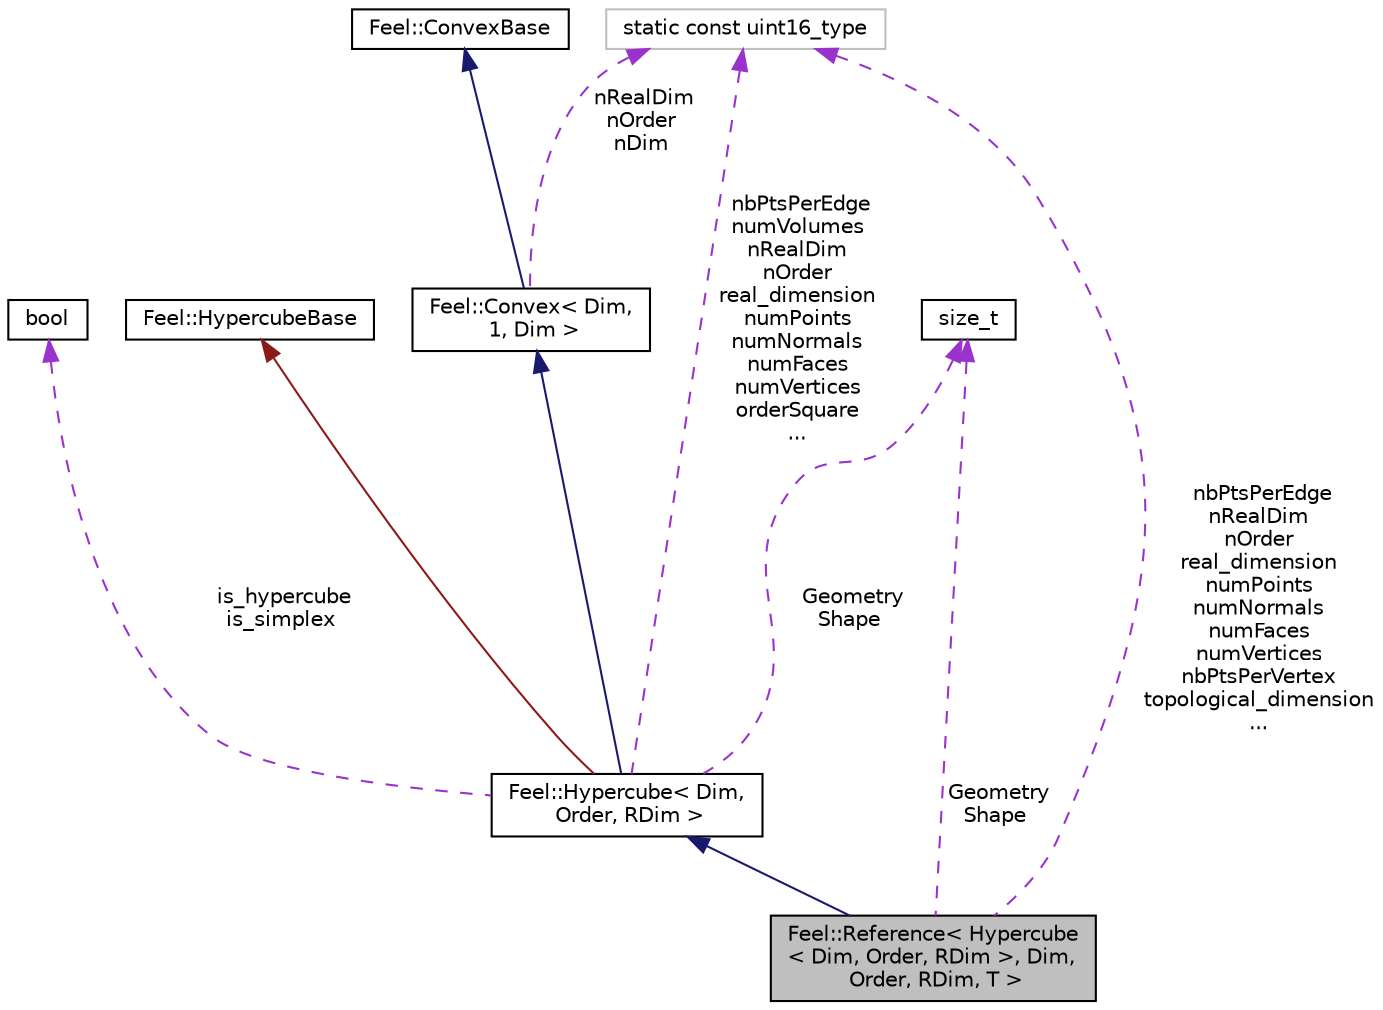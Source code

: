 digraph "Feel::Reference&lt; Hypercube&lt; Dim, Order, RDim &gt;, Dim, Order, RDim, T &gt;"
{
 // LATEX_PDF_SIZE
  edge [fontname="Helvetica",fontsize="10",labelfontname="Helvetica",labelfontsize="10"];
  node [fontname="Helvetica",fontsize="10",shape=record];
  Node1 [label="Feel::Reference\< Hypercube\l\< Dim, Order, RDim \>, Dim,\l Order, RDim, T \>",height=0.2,width=0.4,color="black", fillcolor="grey75", style="filled", fontcolor="black",tooltip=" "];
  Node2 -> Node1 [dir="back",color="midnightblue",fontsize="10",style="solid",fontname="Helvetica"];
  Node2 [label="Feel::Hypercube\< Dim,\l Order, RDim \>",height=0.2,width=0.4,color="black", fillcolor="white", style="filled",URL="$classFeel_1_1Hypercube.html",tooltip=" "];
  Node3 -> Node2 [dir="back",color="midnightblue",fontsize="10",style="solid",fontname="Helvetica"];
  Node3 [label="Feel::Convex\< Dim,\l 1, Dim \>",height=0.2,width=0.4,color="black", fillcolor="white", style="filled",URL="$classFeel_1_1Convex.html",tooltip=" "];
  Node4 -> Node3 [dir="back",color="midnightblue",fontsize="10",style="solid",fontname="Helvetica"];
  Node4 [label="Feel::ConvexBase",height=0.2,width=0.4,color="black", fillcolor="white", style="filled",URL="$classFeel_1_1ConvexBase.html",tooltip=" "];
  Node5 -> Node3 [dir="back",color="darkorchid3",fontsize="10",style="dashed",label=" nRealDim\nnOrder\nnDim" ,fontname="Helvetica"];
  Node5 [label="static const uint16_type",height=0.2,width=0.4,color="grey75", fillcolor="white", style="filled",tooltip=" "];
  Node6 -> Node2 [dir="back",color="firebrick4",fontsize="10",style="solid",fontname="Helvetica"];
  Node6 [label="Feel::HypercubeBase",height=0.2,width=0.4,color="black", fillcolor="white", style="filled",URL="$classFeel_1_1HypercubeBase.html",tooltip=" "];
  Node7 -> Node2 [dir="back",color="darkorchid3",fontsize="10",style="dashed",label=" Geometry\nShape" ,fontname="Helvetica"];
  Node7 [label="size_t",height=0.2,width=0.4,color="black", fillcolor="white", style="filled",URL="$classsize__t.html",tooltip=" "];
  Node5 -> Node2 [dir="back",color="darkorchid3",fontsize="10",style="dashed",label=" nbPtsPerEdge\nnumVolumes\nnRealDim\nnOrder\nreal_dimension\nnumPoints\nnumNormals\nnumFaces\nnumVertices\norderSquare\n..." ,fontname="Helvetica"];
  Node8 -> Node2 [dir="back",color="darkorchid3",fontsize="10",style="dashed",label=" is_hypercube\nis_simplex" ,fontname="Helvetica"];
  Node8 [label="bool",height=0.2,width=0.4,color="black", fillcolor="white", style="filled",URL="$classbool.html",tooltip=" "];
  Node7 -> Node1 [dir="back",color="darkorchid3",fontsize="10",style="dashed",label=" Geometry\nShape" ,fontname="Helvetica"];
  Node5 -> Node1 [dir="back",color="darkorchid3",fontsize="10",style="dashed",label=" nbPtsPerEdge\nnRealDim\nnOrder\nreal_dimension\nnumPoints\nnumNormals\nnumFaces\nnumVertices\nnbPtsPerVertex\ntopological_dimension\n..." ,fontname="Helvetica"];
}
